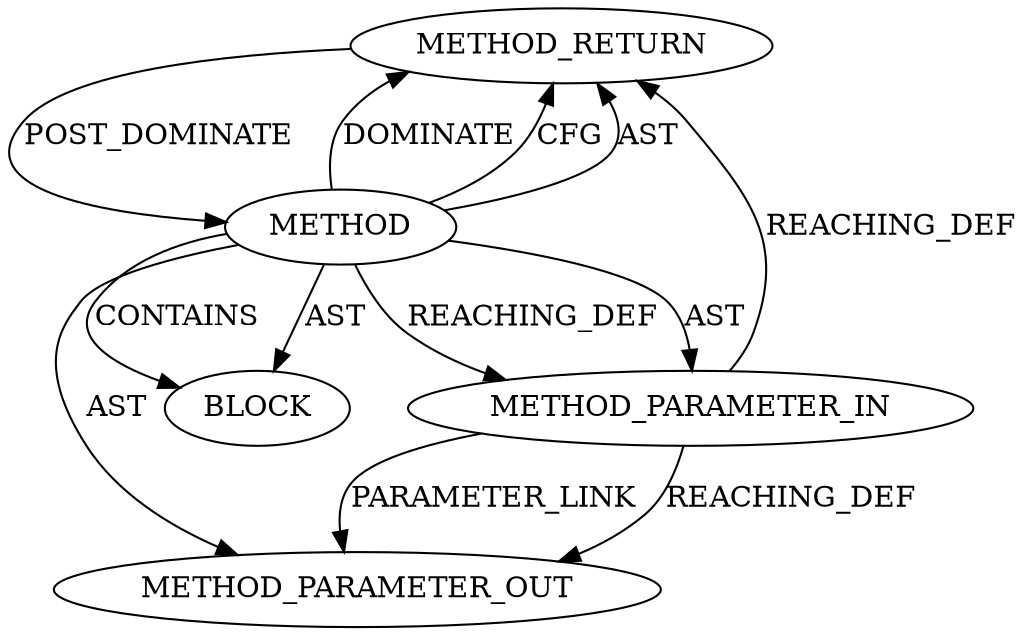 digraph {
  26394 [label=METHOD_RETURN ORDER=2 CODE="RET" TYPE_FULL_NAME="ANY" EVALUATION_STRATEGY="BY_VALUE"]
  26391 [label=METHOD AST_PARENT_TYPE="NAMESPACE_BLOCK" AST_PARENT_FULL_NAME="<global>" ORDER=0 CODE="<empty>" FULL_NAME="pqueue_size" IS_EXTERNAL=true FILENAME="<empty>" SIGNATURE="" NAME="pqueue_size"]
  26392 [label=METHOD_PARAMETER_IN ORDER=1 CODE="p1" IS_VARIADIC=false TYPE_FULL_NAME="ANY" EVALUATION_STRATEGY="BY_VALUE" INDEX=1 NAME="p1"]
  27558 [label=METHOD_PARAMETER_OUT ORDER=1 CODE="p1" IS_VARIADIC=false TYPE_FULL_NAME="ANY" EVALUATION_STRATEGY="BY_VALUE" INDEX=1 NAME="p1"]
  26393 [label=BLOCK ORDER=1 ARGUMENT_INDEX=1 CODE="<empty>" TYPE_FULL_NAME="ANY"]
  26394 -> 26391 [label=POST_DOMINATE ]
  26391 -> 26393 [label=CONTAINS ]
  26392 -> 27558 [label=REACHING_DEF VARIABLE="p1"]
  26392 -> 26394 [label=REACHING_DEF VARIABLE="p1"]
  26391 -> 26394 [label=DOMINATE ]
  26392 -> 27558 [label=PARAMETER_LINK ]
  26391 -> 26392 [label=AST ]
  26391 -> 26394 [label=CFG ]
  26391 -> 26392 [label=REACHING_DEF VARIABLE=""]
  26391 -> 26394 [label=AST ]
  26391 -> 27558 [label=AST ]
  26391 -> 26393 [label=AST ]
}
